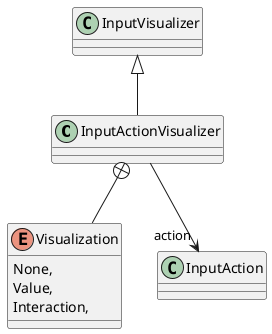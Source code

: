 @startuml
class InputActionVisualizer {
}
enum Visualization {
    None,
    Value,
    Interaction,
}
InputVisualizer <|-- InputActionVisualizer
InputActionVisualizer --> "action" InputAction
InputActionVisualizer +-- Visualization
@enduml
